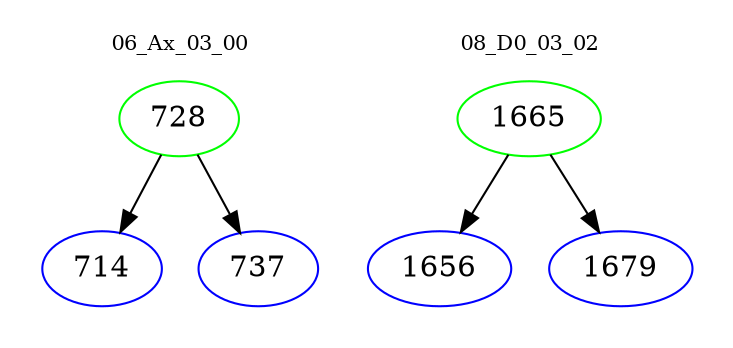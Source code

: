 digraph{
subgraph cluster_0 {
color = white
label = "06_Ax_03_00";
fontsize=10;
T0_728 [label="728", color="green"]
T0_728 -> T0_714 [color="black"]
T0_714 [label="714", color="blue"]
T0_728 -> T0_737 [color="black"]
T0_737 [label="737", color="blue"]
}
subgraph cluster_1 {
color = white
label = "08_D0_03_02";
fontsize=10;
T1_1665 [label="1665", color="green"]
T1_1665 -> T1_1656 [color="black"]
T1_1656 [label="1656", color="blue"]
T1_1665 -> T1_1679 [color="black"]
T1_1679 [label="1679", color="blue"]
}
}
